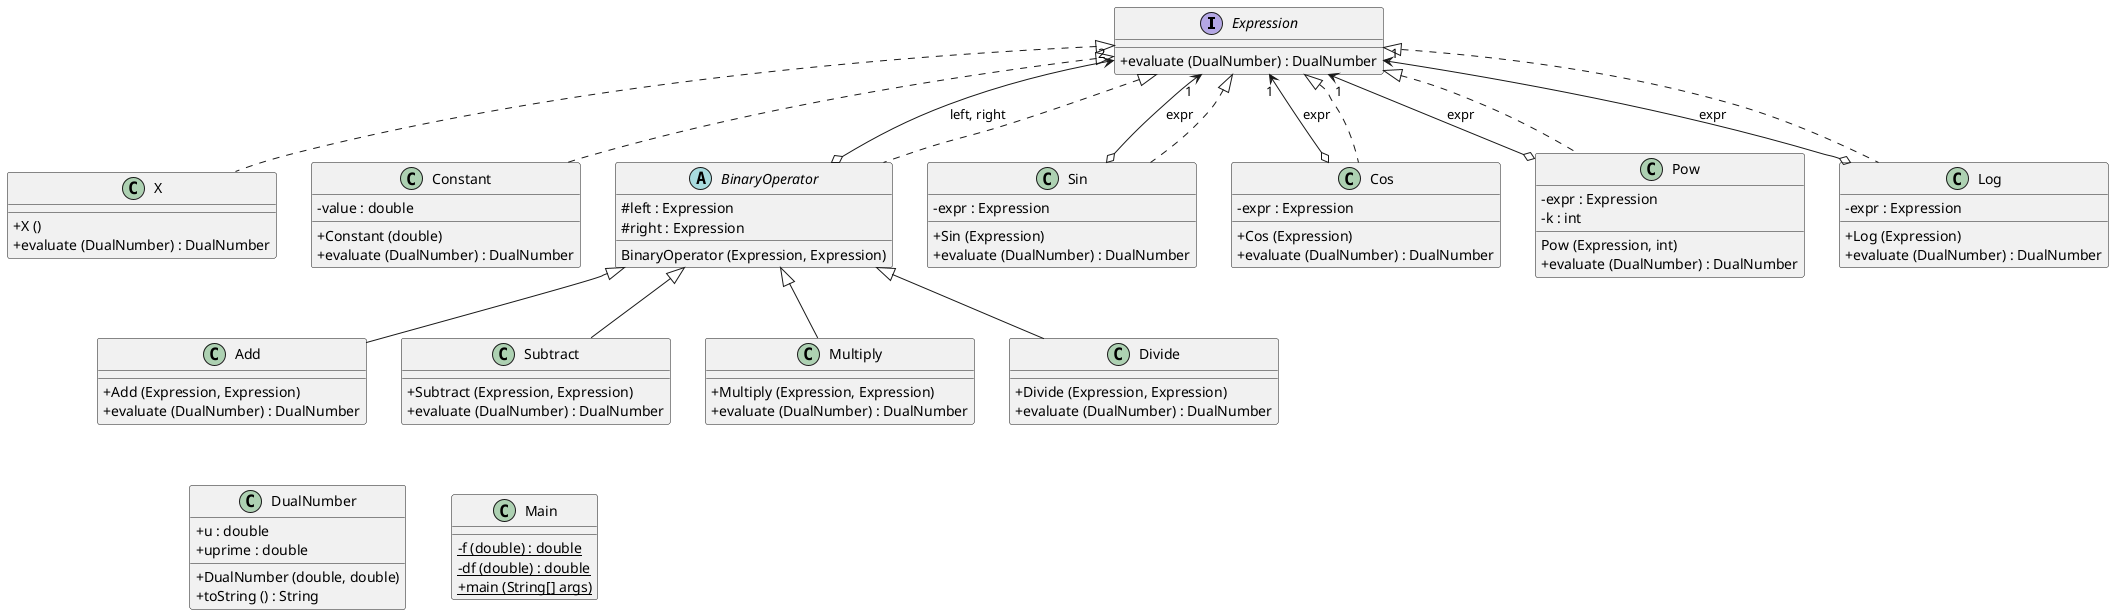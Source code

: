 @startuml
'https://plantuml.com/class-diagram
skinparam classAttributeIconSize 0


interface Expression {
    + evaluate (DualNumber) : DualNumber
}

class Constant {
    - value : double
    + Constant (double)
    + evaluate (DualNumber) : DualNumber
}

class X {
    +X ()
    +evaluate (DualNumber) : DualNumber
}


class Sin {
    - expr : Expression
    + Sin (Expression)
    + evaluate (DualNumber) : DualNumber
}

abstract class BinaryOperator {
    # left : Expression
    # right : Expression
    BinaryOperator (Expression, Expression)
}

class Cos {
    - expr : Expression
    + Cos (Expression)
    + evaluate (DualNumber) : DualNumber
}

class Pow {
    -expr : Expression
    - k : int
    Pow (Expression, int)
    + evaluate (DualNumber) : DualNumber
}

class Log {
    - expr : Expression
    + Log (Expression)
    + evaluate (DualNumber) : DualNumber
}

class DualNumber {
    + u : double
    + uprime : double
    + DualNumber (double, double)
    + toString () : String
}

class Main {
    - {static} f (double) : double
    - {static} df (double) : double
    + {static} main (String[] args)
}

class Add {
    + Add (Expression, Expression)
    + evaluate (DualNumber) : DualNumber
}

class Subtract {
    + Subtract (Expression, Expression)
    + evaluate (DualNumber) : DualNumber
}

class Multiply {
    + Multiply (Expression, Expression)
    + evaluate (DualNumber) : DualNumber
}

class Divide {
    + Divide (Expression, Expression)
    + evaluate (DualNumber) : DualNumber
}

Constant .up-|> Expression
X .up-|> Expression
BinaryOperator .up-|> Expression
Sin .up-|> Expression
Cos .up-|> Expression
Pow .up-|> Expression
Log .up-|> Expression

BinaryOperator o-up> Expression : left, right "2"
Sin o-up> Expression : expr "1"
Cos o-up> Expression : expr "1"
Pow o-up> Expression : expr "1"
Log o-up> Expression : expr "1"

BinaryOperator -[hidden]left-> Constant
BinaryOperator -[hidden]left-> X
BinaryOperator -[hidden]right-> Sin
BinaryOperator -[hidden]right-> Cos

Pow -[hidden]left-> Cos
Log -[hidden]left-> Sin

Add --up|> BinaryOperator
Subtract --up|>BinaryOperator
Multiply --up|>BinaryOperator
Divide --up|>BinaryOperator

DualNumber --[hidden]up> Add
Main --[hidden]up> Subtract
DualNumber --[hidden]right>Main


@enduml